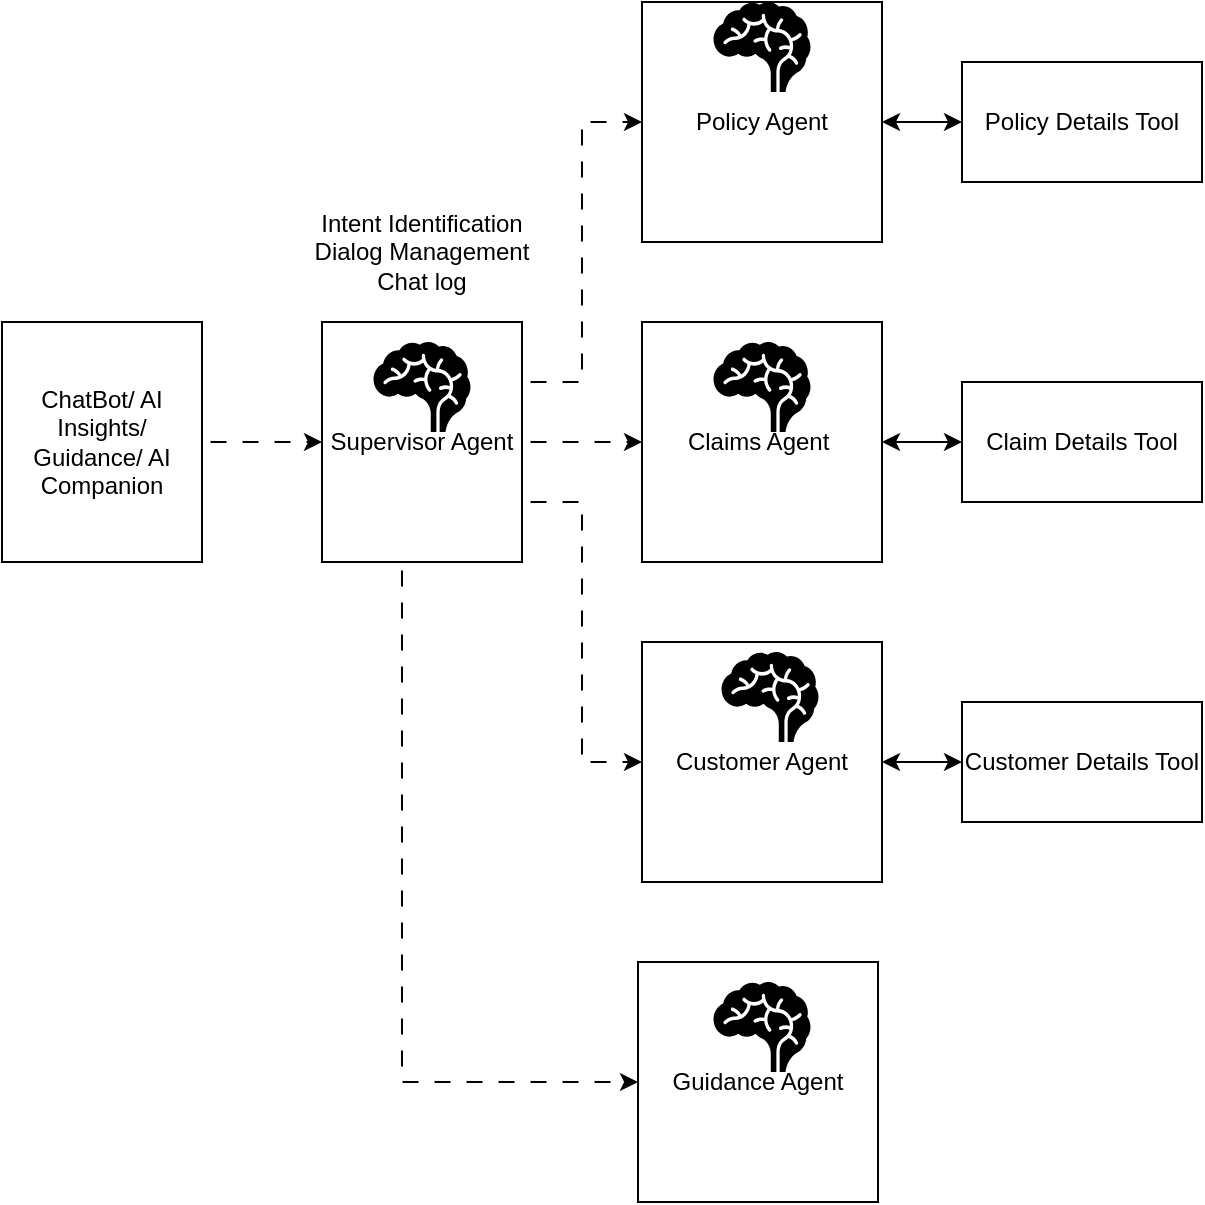 <mxfile version="26.2.7">
  <diagram name="Page-1" id="9e3magIwMuj51JAFRWkG">
    <mxGraphModel dx="1420" dy="752" grid="1" gridSize="10" guides="1" tooltips="1" connect="1" arrows="1" fold="1" page="1" pageScale="1" pageWidth="850" pageHeight="1100" math="0" shadow="0">
      <root>
        <mxCell id="0" />
        <mxCell id="1" parent="0" />
        <mxCell id="ml2cI_JBP5PCyZM12zHJ-3" style="edgeStyle=orthogonalEdgeStyle;rounded=0;orthogonalLoop=1;jettySize=auto;html=1;exitX=1;exitY=0.5;exitDx=0;exitDy=0;entryX=0;entryY=0.5;entryDx=0;entryDy=0;flowAnimation=1;" edge="1" parent="1" source="ml2cI_JBP5PCyZM12zHJ-1" target="ml2cI_JBP5PCyZM12zHJ-2">
          <mxGeometry relative="1" as="geometry" />
        </mxCell>
        <mxCell id="ml2cI_JBP5PCyZM12zHJ-1" value="ChatBot/ AI Insights/ Guidance/ AI Companion" style="rounded=0;whiteSpace=wrap;html=1;" vertex="1" parent="1">
          <mxGeometry x="80" y="240" width="100" height="120" as="geometry" />
        </mxCell>
        <mxCell id="ml2cI_JBP5PCyZM12zHJ-8" style="edgeStyle=orthogonalEdgeStyle;rounded=0;orthogonalLoop=1;jettySize=auto;html=1;exitX=1;exitY=0.25;exitDx=0;exitDy=0;entryX=0;entryY=0.5;entryDx=0;entryDy=0;flowAnimation=1;" edge="1" parent="1" source="ml2cI_JBP5PCyZM12zHJ-2" target="ml2cI_JBP5PCyZM12zHJ-5">
          <mxGeometry relative="1" as="geometry" />
        </mxCell>
        <mxCell id="ml2cI_JBP5PCyZM12zHJ-9" style="edgeStyle=orthogonalEdgeStyle;rounded=0;orthogonalLoop=1;jettySize=auto;html=1;exitX=1;exitY=0.5;exitDx=0;exitDy=0;entryX=0;entryY=0.5;entryDx=0;entryDy=0;flowAnimation=1;" edge="1" parent="1" source="ml2cI_JBP5PCyZM12zHJ-2" target="ml2cI_JBP5PCyZM12zHJ-6">
          <mxGeometry relative="1" as="geometry" />
        </mxCell>
        <mxCell id="ml2cI_JBP5PCyZM12zHJ-10" style="edgeStyle=orthogonalEdgeStyle;rounded=0;orthogonalLoop=1;jettySize=auto;html=1;exitX=1;exitY=0.75;exitDx=0;exitDy=0;entryX=0;entryY=0.5;entryDx=0;entryDy=0;flowAnimation=1;" edge="1" parent="1" source="ml2cI_JBP5PCyZM12zHJ-2" target="ml2cI_JBP5PCyZM12zHJ-7">
          <mxGeometry relative="1" as="geometry" />
        </mxCell>
        <mxCell id="ml2cI_JBP5PCyZM12zHJ-26" style="edgeStyle=orthogonalEdgeStyle;rounded=0;orthogonalLoop=1;jettySize=auto;html=1;exitX=0.4;exitY=1;exitDx=0;exitDy=0;entryX=0;entryY=0.5;entryDx=0;entryDy=0;exitPerimeter=0;startArrow=none;startFill=0;flowAnimation=1;" edge="1" parent="1" source="ml2cI_JBP5PCyZM12zHJ-2" target="ml2cI_JBP5PCyZM12zHJ-25">
          <mxGeometry relative="1" as="geometry" />
        </mxCell>
        <mxCell id="ml2cI_JBP5PCyZM12zHJ-2" value="Supervisor Agent" style="rounded=0;whiteSpace=wrap;html=1;" vertex="1" parent="1">
          <mxGeometry x="240" y="240" width="100" height="120" as="geometry" />
        </mxCell>
        <mxCell id="ml2cI_JBP5PCyZM12zHJ-4" value="Intent Identification&lt;div&gt;Dialog Management&lt;/div&gt;&lt;div&gt;Chat log&lt;/div&gt;" style="text;html=1;align=center;verticalAlign=middle;whiteSpace=wrap;rounded=0;" vertex="1" parent="1">
          <mxGeometry x="230" y="190" width="120" height="30" as="geometry" />
        </mxCell>
        <mxCell id="ml2cI_JBP5PCyZM12zHJ-11" style="edgeStyle=orthogonalEdgeStyle;rounded=0;orthogonalLoop=1;jettySize=auto;html=1;exitX=1;exitY=0.5;exitDx=0;exitDy=0;startArrow=classic;startFill=1;" edge="1" parent="1" source="ml2cI_JBP5PCyZM12zHJ-5">
          <mxGeometry relative="1" as="geometry">
            <mxPoint x="560" y="140" as="targetPoint" />
          </mxGeometry>
        </mxCell>
        <mxCell id="ml2cI_JBP5PCyZM12zHJ-5" value="Policy Agent" style="rounded=0;whiteSpace=wrap;html=1;" vertex="1" parent="1">
          <mxGeometry x="400" y="80" width="120" height="120" as="geometry" />
        </mxCell>
        <mxCell id="ml2cI_JBP5PCyZM12zHJ-14" style="edgeStyle=orthogonalEdgeStyle;rounded=0;orthogonalLoop=1;jettySize=auto;html=1;exitX=1;exitY=0.5;exitDx=0;exitDy=0;entryX=0;entryY=0.5;entryDx=0;entryDy=0;startArrow=classic;startFill=1;" edge="1" parent="1" source="ml2cI_JBP5PCyZM12zHJ-6" target="ml2cI_JBP5PCyZM12zHJ-13">
          <mxGeometry relative="1" as="geometry" />
        </mxCell>
        <mxCell id="ml2cI_JBP5PCyZM12zHJ-6" value="Claims Agent&amp;nbsp;" style="rounded=0;whiteSpace=wrap;html=1;" vertex="1" parent="1">
          <mxGeometry x="400" y="240" width="120" height="120" as="geometry" />
        </mxCell>
        <mxCell id="ml2cI_JBP5PCyZM12zHJ-18" style="edgeStyle=orthogonalEdgeStyle;rounded=0;orthogonalLoop=1;jettySize=auto;html=1;exitX=1;exitY=0.5;exitDx=0;exitDy=0;entryX=0;entryY=0.5;entryDx=0;entryDy=0;startArrow=classic;startFill=1;" edge="1" parent="1" source="ml2cI_JBP5PCyZM12zHJ-7" target="ml2cI_JBP5PCyZM12zHJ-15">
          <mxGeometry relative="1" as="geometry" />
        </mxCell>
        <mxCell id="ml2cI_JBP5PCyZM12zHJ-7" value="Customer Agent" style="rounded=0;whiteSpace=wrap;html=1;" vertex="1" parent="1">
          <mxGeometry x="400" y="400" width="120" height="120" as="geometry" />
        </mxCell>
        <mxCell id="ml2cI_JBP5PCyZM12zHJ-12" value="Policy Details Tool" style="rounded=0;whiteSpace=wrap;html=1;" vertex="1" parent="1">
          <mxGeometry x="560" y="110" width="120" height="60" as="geometry" />
        </mxCell>
        <mxCell id="ml2cI_JBP5PCyZM12zHJ-13" value="Claim Details Tool" style="rounded=0;whiteSpace=wrap;html=1;" vertex="1" parent="1">
          <mxGeometry x="560" y="270" width="120" height="60" as="geometry" />
        </mxCell>
        <mxCell id="ml2cI_JBP5PCyZM12zHJ-15" value="Customer Details Tool" style="rounded=0;whiteSpace=wrap;html=1;" vertex="1" parent="1">
          <mxGeometry x="560" y="430" width="120" height="60" as="geometry" />
        </mxCell>
        <mxCell id="ml2cI_JBP5PCyZM12zHJ-19" value="" style="shape=mxgraph.signs.healthcare.brain;html=1;pointerEvents=1;fillColor=#000000;strokeColor=none;verticalLabelPosition=bottom;verticalAlign=top;align=center;" vertex="1" parent="1">
          <mxGeometry x="265.75" y="250" width="48.5" height="45" as="geometry" />
        </mxCell>
        <mxCell id="ml2cI_JBP5PCyZM12zHJ-21" value="" style="shape=mxgraph.signs.healthcare.brain;html=1;pointerEvents=1;fillColor=#000000;strokeColor=none;verticalLabelPosition=bottom;verticalAlign=top;align=center;" vertex="1" parent="1">
          <mxGeometry x="435.75" y="80" width="48.5" height="45" as="geometry" />
        </mxCell>
        <mxCell id="ml2cI_JBP5PCyZM12zHJ-22" value="" style="shape=mxgraph.signs.healthcare.brain;html=1;pointerEvents=1;fillColor=#000000;strokeColor=none;verticalLabelPosition=bottom;verticalAlign=top;align=center;" vertex="1" parent="1">
          <mxGeometry x="435.75" y="250" width="48.5" height="45" as="geometry" />
        </mxCell>
        <mxCell id="ml2cI_JBP5PCyZM12zHJ-25" value="Guidance Agent" style="rounded=0;whiteSpace=wrap;html=1;" vertex="1" parent="1">
          <mxGeometry x="398" y="560" width="120" height="120" as="geometry" />
        </mxCell>
        <mxCell id="ml2cI_JBP5PCyZM12zHJ-27" value="" style="shape=mxgraph.signs.healthcare.brain;html=1;pointerEvents=1;fillColor=#000000;strokeColor=none;verticalLabelPosition=bottom;verticalAlign=top;align=center;" vertex="1" parent="1">
          <mxGeometry x="439.75" y="405" width="48.5" height="45" as="geometry" />
        </mxCell>
        <mxCell id="ml2cI_JBP5PCyZM12zHJ-28" value="" style="shape=mxgraph.signs.healthcare.brain;html=1;pointerEvents=1;fillColor=#000000;strokeColor=none;verticalLabelPosition=bottom;verticalAlign=top;align=center;" vertex="1" parent="1">
          <mxGeometry x="435.75" y="570" width="48.5" height="45" as="geometry" />
        </mxCell>
      </root>
    </mxGraphModel>
  </diagram>
</mxfile>
